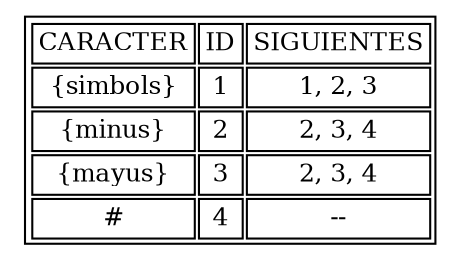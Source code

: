 digraph G {tabla1[shape=plaintext,fontsize=12, label=<<TABLE BORDER="1"><TR><TD>CARACTER</TD><TD>ID</TD><TD>SIGUIENTES</TD></TR><TR> <TD>{simbols}</TD><TD>1</TD><TD>1, 2, 3</TD> </TR><TR> <TD>{minus}</TD><TD>2</TD><TD>2, 3, 4</TD> </TR><TR> <TD>{mayus}</TD><TD>3</TD><TD>2, 3, 4</TD> </TR><TR> <TD>#</TD><TD>4</TD><TD>--</TD> </TR></TABLE>>];}
